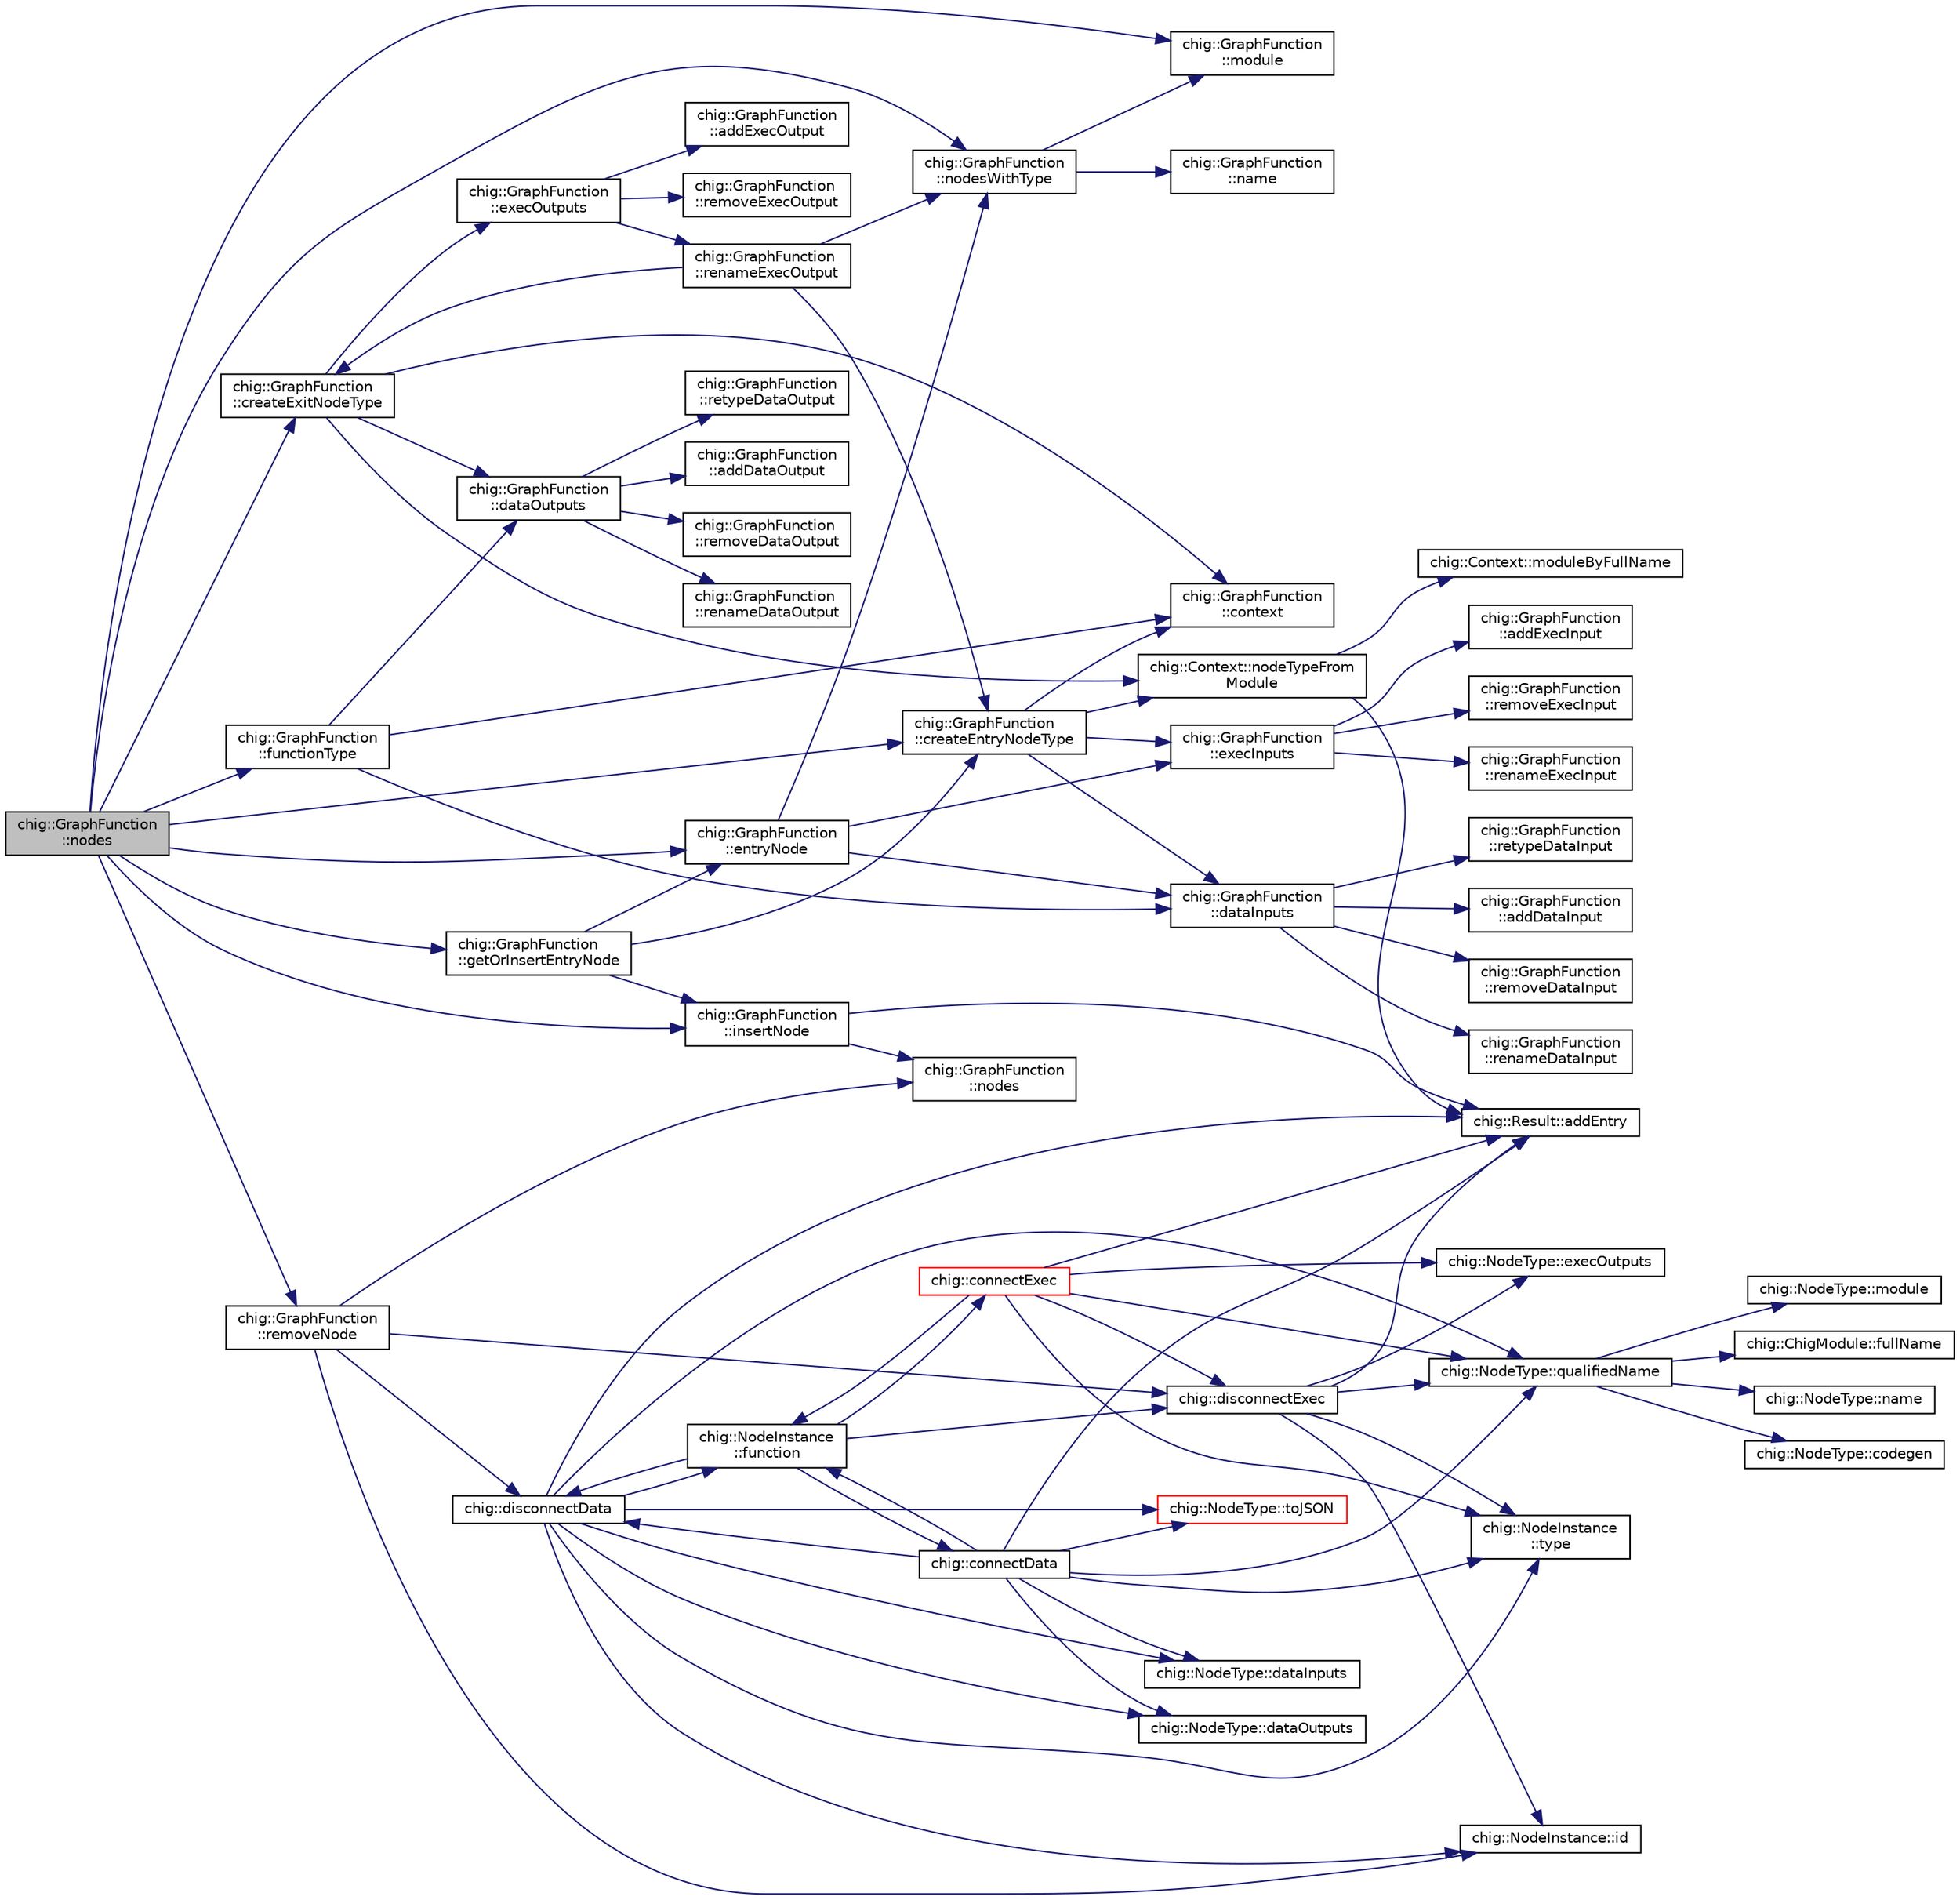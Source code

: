 digraph "chig::GraphFunction::nodes"
{
 // INTERACTIVE_SVG=YES
  edge [fontname="Helvetica",fontsize="10",labelfontname="Helvetica",labelfontsize="10"];
  node [fontname="Helvetica",fontsize="10",shape=record];
  rankdir="LR";
  Node479 [label="chig::GraphFunction\l::nodes",height=0.2,width=0.4,color="black", fillcolor="grey75", style="filled", fontcolor="black"];
  Node479 -> Node480 [color="midnightblue",fontsize="10",style="solid",fontname="Helvetica"];
  Node480 [label="chig::GraphFunction\l::createEntryNodeType",height=0.2,width=0.4,color="black", fillcolor="white", style="filled",URL="$structchig_1_1GraphFunction.html#abc41f524da8fd9b7308cb7abaa2b28c9",tooltip="Create a fresh NodeType for an entry. "];
  Node480 -> Node481 [color="midnightblue",fontsize="10",style="solid",fontname="Helvetica"];
  Node481 [label="chig::GraphFunction\l::context",height=0.2,width=0.4,color="black", fillcolor="white", style="filled",URL="$structchig_1_1GraphFunction.html#a1e937f70e87b2d783211f31a6ddfb91c",tooltip="Get the context. "];
  Node480 -> Node482 [color="midnightblue",fontsize="10",style="solid",fontname="Helvetica"];
  Node482 [label="chig::GraphFunction\l::dataInputs",height=0.2,width=0.4,color="black", fillcolor="white", style="filled",URL="$structchig_1_1GraphFunction.html#a42c555949c37c229eae02af3dabae189",tooltip="Get the function data inputs in the format {type, docstring}. "];
  Node482 -> Node483 [color="midnightblue",fontsize="10",style="solid",fontname="Helvetica"];
  Node483 [label="chig::GraphFunction\l::addDataInput",height=0.2,width=0.4,color="black", fillcolor="white", style="filled",URL="$structchig_1_1GraphFunction.html#a96e25b16c3f1cd0b4d1ffc9c070389d1",tooltip="Add an input to the end of the argument list. "];
  Node482 -> Node484 [color="midnightblue",fontsize="10",style="solid",fontname="Helvetica"];
  Node484 [label="chig::GraphFunction\l::removeDataInput",height=0.2,width=0.4,color="black", fillcolor="white", style="filled",URL="$structchig_1_1GraphFunction.html#a37067fab63f7d4c0299973382ef5607b",tooltip="Remove an input from the argument list Also removes invalid connections If idx is out of range..."];
  Node482 -> Node485 [color="midnightblue",fontsize="10",style="solid",fontname="Helvetica"];
  Node485 [label="chig::GraphFunction\l::renameDataInput",height=0.2,width=0.4,color="black", fillcolor="white", style="filled",URL="$structchig_1_1GraphFunction.html#ae7ea26fbaf4f04f7be23d62195645211",tooltip="Rename a data input This also updates the entry node If idx is out of range, this function does nothi..."];
  Node482 -> Node486 [color="midnightblue",fontsize="10",style="solid",fontname="Helvetica"];
  Node486 [label="chig::GraphFunction\l::retypeDataInput",height=0.2,width=0.4,color="black", fillcolor="white", style="filled",URL="$structchig_1_1GraphFunction.html#ad1ae363954d22ece7f8234b623330a47",tooltip="Change the type of a data input This also updates the entry node and disconnects invalid connections..."];
  Node480 -> Node487 [color="midnightblue",fontsize="10",style="solid",fontname="Helvetica"];
  Node487 [label="chig::GraphFunction\l::execInputs",height=0.2,width=0.4,color="black", fillcolor="white", style="filled",URL="$structchig_1_1GraphFunction.html#a217197f9e54f57cd7a8751a335f4710b",tooltip="Get the function exec inputs. "];
  Node487 -> Node488 [color="midnightblue",fontsize="10",style="solid",fontname="Helvetica"];
  Node488 [label="chig::GraphFunction\l::addExecInput",height=0.2,width=0.4,color="black", fillcolor="white", style="filled",URL="$structchig_1_1GraphFunction.html#a330915b8bf45774e238fedecb62454b7",tooltip="Add an exec input to the end of the argument list. "];
  Node487 -> Node489 [color="midnightblue",fontsize="10",style="solid",fontname="Helvetica"];
  Node489 [label="chig::GraphFunction\l::removeExecInput",height=0.2,width=0.4,color="black", fillcolor="white", style="filled",URL="$structchig_1_1GraphFunction.html#a66ce414a8fddb835759fb9e7bacf653d",tooltip="Remove an exec input from the argument list If idx is out of range, this function does nothing..."];
  Node487 -> Node490 [color="midnightblue",fontsize="10",style="solid",fontname="Helvetica"];
  Node490 [label="chig::GraphFunction\l::renameExecInput",height=0.2,width=0.4,color="black", fillcolor="white", style="filled",URL="$structchig_1_1GraphFunction.html#a5d5b8c408ae7ae9692962cf2de1282fd",tooltip="Change the name for an exec input If idx is out of range, this function does nothing. "];
  Node480 -> Node491 [color="midnightblue",fontsize="10",style="solid",fontname="Helvetica"];
  Node491 [label="chig::Context::nodeTypeFrom\lModule",height=0.2,width=0.4,color="black", fillcolor="white", style="filled",URL="$structchig_1_1Context.html#ae9a1bc6f91e7ee0a5363722e5f8916e3",tooltip="Gets a NodeType from the JSON and name. "];
  Node491 -> Node492 [color="midnightblue",fontsize="10",style="solid",fontname="Helvetica"];
  Node492 [label="chig::Result::addEntry",height=0.2,width=0.4,color="black", fillcolor="white", style="filled",URL="$structchig_1_1Result.html#aabb30a56760c3a817518912d9eabb491",tooltip="Add a entry to the result, either a warning or an error. "];
  Node491 -> Node493 [color="midnightblue",fontsize="10",style="solid",fontname="Helvetica"];
  Node493 [label="chig::Context::moduleByFullName",height=0.2,width=0.4,color="black", fillcolor="white", style="filled",URL="$structchig_1_1Context.html#ae9794348cb6c594497574b13852d6fd1",tooltip="Gets the module by the full name. "];
  Node479 -> Node494 [color="midnightblue",fontsize="10",style="solid",fontname="Helvetica"];
  Node494 [label="chig::GraphFunction\l::createExitNodeType",height=0.2,width=0.4,color="black", fillcolor="white", style="filled",URL="$structchig_1_1GraphFunction.html#ac7c52122fef0c74d9d0ee04af9a741c4",tooltip="Create a fresh NodeType for an exit. "];
  Node494 -> Node481 [color="midnightblue",fontsize="10",style="solid",fontname="Helvetica"];
  Node494 -> Node495 [color="midnightblue",fontsize="10",style="solid",fontname="Helvetica"];
  Node495 [label="chig::GraphFunction\l::dataOutputs",height=0.2,width=0.4,color="black", fillcolor="white", style="filled",URL="$structchig_1_1GraphFunction.html#a94dca2e45795b16d6b4fe0be6c07f250",tooltip="Get the function data outputs in the format {type, docstring}. "];
  Node495 -> Node496 [color="midnightblue",fontsize="10",style="solid",fontname="Helvetica"];
  Node496 [label="chig::GraphFunction\l::addDataOutput",height=0.2,width=0.4,color="black", fillcolor="white", style="filled",URL="$structchig_1_1GraphFunction.html#adaddf17425ed569845a7d8a8b8f8c82c",tooltip="Add an data output to the end of the argument list. "];
  Node495 -> Node497 [color="midnightblue",fontsize="10",style="solid",fontname="Helvetica"];
  Node497 [label="chig::GraphFunction\l::removeDataOutput",height=0.2,width=0.4,color="black", fillcolor="white", style="filled",URL="$structchig_1_1GraphFunction.html#a6e4628bd6cede9f39bebebce287b3a29",tooltip="Remove an data output from the argument list Also removes invalid connections If idx is out of range..."];
  Node495 -> Node498 [color="midnightblue",fontsize="10",style="solid",fontname="Helvetica"];
  Node498 [label="chig::GraphFunction\l::renameDataOutput",height=0.2,width=0.4,color="black", fillcolor="white", style="filled",URL="$structchig_1_1GraphFunction.html#a3a247a0d0ca33569feadf271a8e8832e",tooltip="Modify an data output (change it&#39;s type and docstring) "];
  Node495 -> Node499 [color="midnightblue",fontsize="10",style="solid",fontname="Helvetica"];
  Node499 [label="chig::GraphFunction\l::retypeDataOutput",height=0.2,width=0.4,color="black", fillcolor="white", style="filled",URL="$structchig_1_1GraphFunction.html#af2980bb8a9b2ed91f19c799cb09e9c54",tooltip="Change the type of a data output This also updates all exit nodes and disconnects invalid connections..."];
  Node494 -> Node500 [color="midnightblue",fontsize="10",style="solid",fontname="Helvetica"];
  Node500 [label="chig::GraphFunction\l::execOutputs",height=0.2,width=0.4,color="black", fillcolor="white", style="filled",URL="$structchig_1_1GraphFunction.html#ae155f716b072ef5f8e3ba064ae7ef8c0",tooltip="Get the function exec outputs. "];
  Node500 -> Node501 [color="midnightblue",fontsize="10",style="solid",fontname="Helvetica"];
  Node501 [label="chig::GraphFunction\l::addExecOutput",height=0.2,width=0.4,color="black", fillcolor="white", style="filled",URL="$structchig_1_1GraphFunction.html#ab843a083268c9a4cbfabc10fb72360fc",tooltip="Add an exec output to the end of the argument list. "];
  Node500 -> Node502 [color="midnightblue",fontsize="10",style="solid",fontname="Helvetica"];
  Node502 [label="chig::GraphFunction\l::removeExecOutput",height=0.2,width=0.4,color="black", fillcolor="white", style="filled",URL="$structchig_1_1GraphFunction.html#a21dc25d60387935e2d7bb1ea123d0e99",tooltip="Remove an exec output from the argument list If idx is out of range, this function does nothing..."];
  Node500 -> Node503 [color="midnightblue",fontsize="10",style="solid",fontname="Helvetica"];
  Node503 [label="chig::GraphFunction\l::renameExecOutput",height=0.2,width=0.4,color="black", fillcolor="white", style="filled",URL="$structchig_1_1GraphFunction.html#a242c9e82374bc304966506efd81ed0f5",tooltip="Rename an exec output If idx is out of range, this function does nothing. "];
  Node503 -> Node504 [color="midnightblue",fontsize="10",style="solid",fontname="Helvetica"];
  Node504 [label="chig::GraphFunction\l::nodesWithType",height=0.2,width=0.4,color="black", fillcolor="white", style="filled",URL="$structchig_1_1GraphFunction.html#a7d7e5f171567911eb4086670b1d8571a",tooltip="Gets the nodes with a given type. "];
  Node504 -> Node505 [color="midnightblue",fontsize="10",style="solid",fontname="Helvetica"];
  Node505 [label="chig::GraphFunction\l::module",height=0.2,width=0.4,color="black", fillcolor="white", style="filled",URL="$structchig_1_1GraphFunction.html#a2eddb58def91a9e0fce7212db3834827",tooltip="Get the GraphModule that contains this GraphFunction. "];
  Node504 -> Node506 [color="midnightblue",fontsize="10",style="solid",fontname="Helvetica"];
  Node506 [label="chig::GraphFunction\l::name",height=0.2,width=0.4,color="black", fillcolor="white", style="filled",URL="$structchig_1_1GraphFunction.html#a3291c0b882b4f73e5d60af4ca75b1a37",tooltip="Get the name of the function. "];
  Node503 -> Node480 [color="midnightblue",fontsize="10",style="solid",fontname="Helvetica"];
  Node503 -> Node494 [color="midnightblue",fontsize="10",style="solid",fontname="Helvetica"];
  Node494 -> Node491 [color="midnightblue",fontsize="10",style="solid",fontname="Helvetica"];
  Node479 -> Node507 [color="midnightblue",fontsize="10",style="solid",fontname="Helvetica"];
  Node507 [label="chig::GraphFunction\l::entryNode",height=0.2,width=0.4,color="black", fillcolor="white", style="filled",URL="$structchig_1_1GraphFunction.html#aa47e30665a08b671950c4e8411c7a4ba",tooltip="Gets the node with type lang:entry returns nullptr on failure Also returns nullptr if there are two e..."];
  Node507 -> Node482 [color="midnightblue",fontsize="10",style="solid",fontname="Helvetica"];
  Node507 -> Node487 [color="midnightblue",fontsize="10",style="solid",fontname="Helvetica"];
  Node507 -> Node504 [color="midnightblue",fontsize="10",style="solid",fontname="Helvetica"];
  Node479 -> Node508 [color="midnightblue",fontsize="10",style="solid",fontname="Helvetica"];
  Node508 [label="chig::GraphFunction\l::functionType",height=0.2,width=0.4,color="black", fillcolor="white", style="filled",URL="$structchig_1_1GraphFunction.html#a6aae3374651aca2f0973c81ecae2d848",tooltip="Get the LLVM function type for the function. "];
  Node508 -> Node481 [color="midnightblue",fontsize="10",style="solid",fontname="Helvetica"];
  Node508 -> Node482 [color="midnightblue",fontsize="10",style="solid",fontname="Helvetica"];
  Node508 -> Node495 [color="midnightblue",fontsize="10",style="solid",fontname="Helvetica"];
  Node479 -> Node509 [color="midnightblue",fontsize="10",style="solid",fontname="Helvetica"];
  Node509 [label="chig::GraphFunction\l::getOrInsertEntryNode",height=0.2,width=0.4,color="black", fillcolor="white", style="filled",URL="$structchig_1_1GraphFunction.html#a6b52aef92086d65539ad8be1ad78469e",tooltip="Creates an entry node if it doesn&#39;t already exist, else just return it. "];
  Node509 -> Node480 [color="midnightblue",fontsize="10",style="solid",fontname="Helvetica"];
  Node509 -> Node507 [color="midnightblue",fontsize="10",style="solid",fontname="Helvetica"];
  Node509 -> Node510 [color="midnightblue",fontsize="10",style="solid",fontname="Helvetica"];
  Node510 [label="chig::GraphFunction\l::insertNode",height=0.2,width=0.4,color="black", fillcolor="white", style="filled",URL="$structchig_1_1GraphFunction.html#a42a4f4bd68404961e6c96520e154b656",tooltip="Add a node to the graph. "];
  Node510 -> Node492 [color="midnightblue",fontsize="10",style="solid",fontname="Helvetica"];
  Node510 -> Node511 [color="midnightblue",fontsize="10",style="solid",fontname="Helvetica"];
  Node511 [label="chig::GraphFunction\l::nodes",height=0.2,width=0.4,color="black", fillcolor="white", style="filled",URL="$structchig_1_1GraphFunction.html#a7460b1b14cbf073f576968e1a1ed1cd5",tooltip="Get the nodes in the function Usually called by connectData or connectExec or GraphFunction. "];
  Node479 -> Node510 [color="midnightblue",fontsize="10",style="solid",fontname="Helvetica"];
  Node479 -> Node505 [color="midnightblue",fontsize="10",style="solid",fontname="Helvetica"];
  Node479 -> Node504 [color="midnightblue",fontsize="10",style="solid",fontname="Helvetica"];
  Node479 -> Node512 [color="midnightblue",fontsize="10",style="solid",fontname="Helvetica"];
  Node512 [label="chig::GraphFunction\l::removeNode",height=0.2,width=0.4,color="black", fillcolor="white", style="filled",URL="$structchig_1_1GraphFunction.html#a398599d8fe1982a3c76462b1b2375a6e",tooltip="Remove a node from the function. "];
  Node512 -> Node513 [color="midnightblue",fontsize="10",style="solid",fontname="Helvetica"];
  Node513 [label="chig::disconnectExec",height=0.2,width=0.4,color="black", fillcolor="white", style="filled",URL="$namespacechig.html#ad24a330508033631ef29b2f6e5cf6210",tooltip="Disconnect a exec connection. "];
  Node513 -> Node492 [color="midnightblue",fontsize="10",style="solid",fontname="Helvetica"];
  Node513 -> Node514 [color="midnightblue",fontsize="10",style="solid",fontname="Helvetica"];
  Node514 [label="chig::NodeType::execOutputs",height=0.2,width=0.4,color="black", fillcolor="white", style="filled",URL="$structchig_1_1NodeType.html#afc4ee5b526c87f79a4b4e2a902e209a8",tooltip="Get the execution outputs for the node. "];
  Node513 -> Node515 [color="midnightblue",fontsize="10",style="solid",fontname="Helvetica"];
  Node515 [label="chig::NodeInstance::id",height=0.2,width=0.4,color="black", fillcolor="white", style="filled",URL="$structchig_1_1NodeInstance.html#a0560b8b35612fc845d6464866c425c71",tooltip="Get the ID of the instance, unique to the graph. "];
  Node513 -> Node516 [color="midnightblue",fontsize="10",style="solid",fontname="Helvetica"];
  Node516 [label="chig::NodeType::qualifiedName",height=0.2,width=0.4,color="black", fillcolor="white", style="filled",URL="$structchig_1_1NodeType.html#aec01c9c30813ec9f0e15dda0f7ae34f3",tooltip="Get the qualified name of the node type, like module.name():name() "];
  Node516 -> Node517 [color="midnightblue",fontsize="10",style="solid",fontname="Helvetica"];
  Node517 [label="chig::NodeType::module",height=0.2,width=0.4,color="black", fillcolor="white", style="filled",URL="$structchig_1_1NodeType.html#ad18d6f37b20e92bcd580bcf7c7504e64",tooltip="Get the ChigModule this NodeType belongs to. "];
  Node516 -> Node518 [color="midnightblue",fontsize="10",style="solid",fontname="Helvetica"];
  Node518 [label="chig::ChigModule::fullName",height=0.2,width=0.4,color="black", fillcolor="white", style="filled",URL="$structchig_1_1ChigModule.html#ad730121a133fbc474fcb71d49f31f7b3",tooltip="Get the full name of the module. "];
  Node516 -> Node519 [color="midnightblue",fontsize="10",style="solid",fontname="Helvetica"];
  Node519 [label="chig::NodeType::name",height=0.2,width=0.4,color="black", fillcolor="white", style="filled",URL="$structchig_1_1NodeType.html#aeba0c62eaae2a477171d83a65c877f53",tooltip="Get the name of the NodeType in the ChigModule. "];
  Node516 -> Node520 [color="midnightblue",fontsize="10",style="solid",fontname="Helvetica"];
  Node520 [label="chig::NodeType::codegen",height=0.2,width=0.4,color="black", fillcolor="white", style="filled",URL="$structchig_1_1NodeType.html#a07fe116ce84fbf50afd292e82203aedf",tooltip="A virtual function that is called when this node needs to be called. "];
  Node513 -> Node521 [color="midnightblue",fontsize="10",style="solid",fontname="Helvetica"];
  Node521 [label="chig::NodeInstance\l::type",height=0.2,width=0.4,color="black", fillcolor="white", style="filled",URL="$structchig_1_1NodeInstance.html#a5c9d6934e14f56ff4317ff08e170e83a",tooltip="Get the type of the instance. "];
  Node512 -> Node522 [color="midnightblue",fontsize="10",style="solid",fontname="Helvetica"];
  Node522 [label="chig::disconnectData",height=0.2,width=0.4,color="black", fillcolor="white", style="filled",URL="$namespacechig.html#a26aa6586df79345493de9fc130291c18",tooltip="Disconnect a data connection. "];
  Node522 -> Node492 [color="midnightblue",fontsize="10",style="solid",fontname="Helvetica"];
  Node522 -> Node523 [color="midnightblue",fontsize="10",style="solid",fontname="Helvetica"];
  Node523 [label="chig::NodeType::dataInputs",height=0.2,width=0.4,color="black", fillcolor="white", style="filled",URL="$structchig_1_1NodeType.html#ae03c2c70c06ea281a87b1b40c0514064",tooltip="Get the data inputs for the node. "];
  Node522 -> Node524 [color="midnightblue",fontsize="10",style="solid",fontname="Helvetica"];
  Node524 [label="chig::NodeType::dataOutputs",height=0.2,width=0.4,color="black", fillcolor="white", style="filled",URL="$structchig_1_1NodeType.html#aed44920726e20a4403f3d43f88cadb54",tooltip="Get the data outputs for the node. "];
  Node522 -> Node525 [color="midnightblue",fontsize="10",style="solid",fontname="Helvetica"];
  Node525 [label="chig::NodeInstance\l::function",height=0.2,width=0.4,color="black", fillcolor="white", style="filled",URL="$structchig_1_1NodeInstance.html#ac06ee5988ee5f130088fee83a550f4d2",tooltip="Get the containing GraphFunction. "];
  Node525 -> Node526 [color="midnightblue",fontsize="10",style="solid",fontname="Helvetica"];
  Node526 [label="chig::connectData",height=0.2,width=0.4,color="black", fillcolor="white", style="filled",URL="$namespacechig.html#ad3c2fc880f6843f9a8a0f5ee0d62249d",tooltip="Connects two nodes&#39; data connections. "];
  Node526 -> Node492 [color="midnightblue",fontsize="10",style="solid",fontname="Helvetica"];
  Node526 -> Node523 [color="midnightblue",fontsize="10",style="solid",fontname="Helvetica"];
  Node526 -> Node524 [color="midnightblue",fontsize="10",style="solid",fontname="Helvetica"];
  Node526 -> Node522 [color="midnightblue",fontsize="10",style="solid",fontname="Helvetica"];
  Node526 -> Node525 [color="midnightblue",fontsize="10",style="solid",fontname="Helvetica"];
  Node526 -> Node516 [color="midnightblue",fontsize="10",style="solid",fontname="Helvetica"];
  Node526 -> Node527 [color="midnightblue",fontsize="10",style="solid",fontname="Helvetica"];
  Node527 [label="chig::NodeType::toJSON",height=0.2,width=0.4,color="red", fillcolor="white", style="filled",URL="$structchig_1_1NodeType.html#ae32c95d458c85ea3633a3e5cb9fd321c",tooltip="Create the JSON necessary to store the object. "];
  Node526 -> Node521 [color="midnightblue",fontsize="10",style="solid",fontname="Helvetica"];
  Node525 -> Node529 [color="midnightblue",fontsize="10",style="solid",fontname="Helvetica"];
  Node529 [label="chig::connectExec",height=0.2,width=0.4,color="red", fillcolor="white", style="filled",URL="$namespacechig.html#a8a2e0029b591b2c20b39d570753f123f",tooltip="Connects two nodes&#39; exec connections. "];
  Node529 -> Node492 [color="midnightblue",fontsize="10",style="solid",fontname="Helvetica"];
  Node529 -> Node513 [color="midnightblue",fontsize="10",style="solid",fontname="Helvetica"];
  Node529 -> Node514 [color="midnightblue",fontsize="10",style="solid",fontname="Helvetica"];
  Node529 -> Node525 [color="midnightblue",fontsize="10",style="solid",fontname="Helvetica"];
  Node529 -> Node516 [color="midnightblue",fontsize="10",style="solid",fontname="Helvetica"];
  Node529 -> Node521 [color="midnightblue",fontsize="10",style="solid",fontname="Helvetica"];
  Node525 -> Node522 [color="midnightblue",fontsize="10",style="solid",fontname="Helvetica"];
  Node525 -> Node513 [color="midnightblue",fontsize="10",style="solid",fontname="Helvetica"];
  Node522 -> Node515 [color="midnightblue",fontsize="10",style="solid",fontname="Helvetica"];
  Node522 -> Node516 [color="midnightblue",fontsize="10",style="solid",fontname="Helvetica"];
  Node522 -> Node527 [color="midnightblue",fontsize="10",style="solid",fontname="Helvetica"];
  Node522 -> Node521 [color="midnightblue",fontsize="10",style="solid",fontname="Helvetica"];
  Node512 -> Node511 [color="midnightblue",fontsize="10",style="solid",fontname="Helvetica"];
  Node512 -> Node515 [color="midnightblue",fontsize="10",style="solid",fontname="Helvetica"];
}

